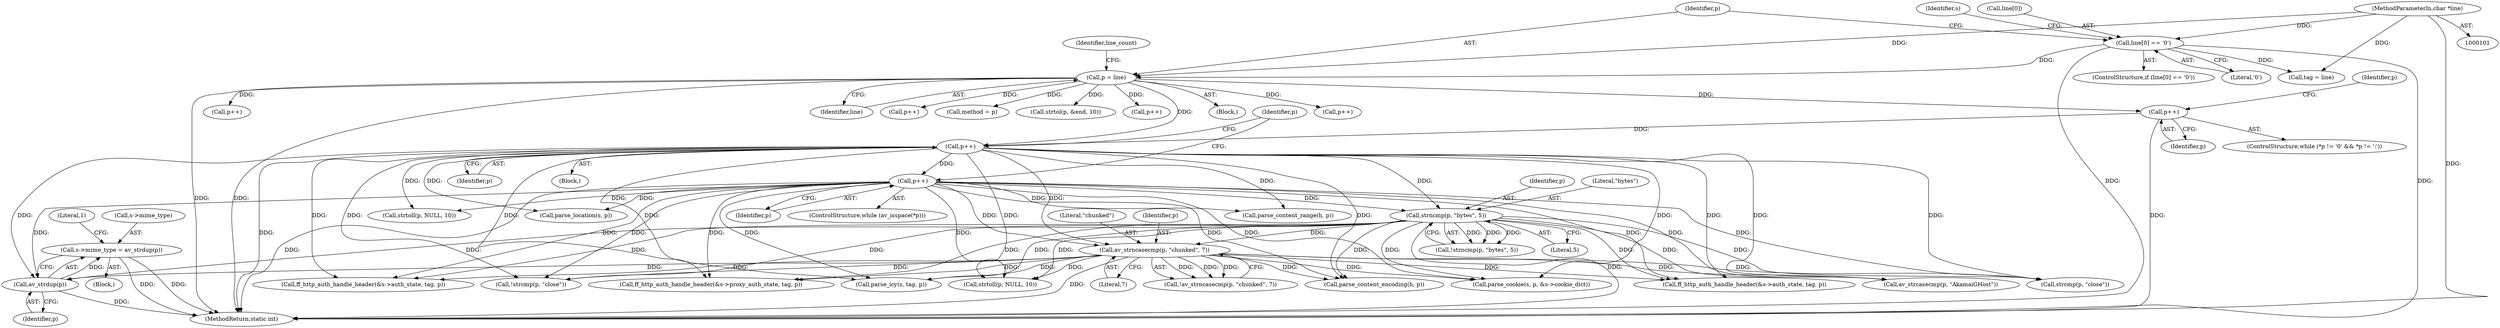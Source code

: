 digraph "0_FFmpeg_2a05c8f813de6f2278827734bf8102291e7484aa_7@API" {
"1000607" [label="(Call,s->mime_type = av_strdup(p))"];
"1000611" [label="(Call,av_strdup(p))"];
"1000397" [label="(Call,p++)"];
"1000381" [label="(Call,p++)"];
"1000145" [label="(Call,p = line)"];
"1000132" [label="(Call,line[0] == '\0')"];
"1000103" [label="(MethodParameterIn,char *line)"];
"1000403" [label="(Call,p++)"];
"1000466" [label="(Call,strncmp(p, \"bytes\", 5))"];
"1000490" [label="(Call,av_strncasecmp(p, \"chunked\", 7))"];
"1000106" [label="(Block,)"];
"1000140" [label="(Identifier,s)"];
"1000397" [label="(Call,p++)"];
"1000381" [label="(Call,p++)"];
"1000146" [label="(Identifier,p)"];
"1000394" [label="(Call,tag = line)"];
"1000465" [label="(Call,!strncmp(p, \"bytes\", 5))"];
"1000541" [label="(Call,ff_http_auth_handle_header(&s->proxy_auth_state, tag, p))"];
"1000686" [label="(MethodReturn,static int)"];
"1000169" [label="(Call,p++)"];
"1000403" [label="(Call,p++)"];
"1000685" [label="(Literal,1)"];
"1000513" [label="(Call,ff_http_auth_handle_header(&s->auth_state, tag, p))"];
"1000415" [label="(Call,parse_location(s, p))"];
"1000660" [label="(Call,parse_icy(s, tag, p))"];
"1000332" [label="(Call,p++)"];
"1000375" [label="(Identifier,p)"];
"1000493" [label="(Literal,7)"];
"1000147" [label="(Identifier,line)"];
"1000173" [label="(Call,p++)"];
"1000527" [label="(Call,ff_http_auth_handle_header(&s->auth_state, tag, p))"];
"1000398" [label="(Identifier,p)"];
"1000158" [label="(Call,method = p)"];
"1000489" [label="(Call,!av_strncasecmp(p, \"chunked\", 7))"];
"1000133" [label="(Call,line[0])"];
"1000466" [label="(Call,strncmp(p, \"bytes\", 5))"];
"1000344" [label="(Call,strtol(p, &end, 10))"];
"1000338" [label="(Call,p++)"];
"1000404" [label="(Identifier,p)"];
"1000103" [label="(MethodParameterIn,char *line)"];
"1000602" [label="(Block,)"];
"1000468" [label="(Literal,\"bytes\")"];
"1000491" [label="(Identifier,p)"];
"1000557" [label="(Call,strcmp(p, \"close\"))"];
"1000150" [label="(Identifier,line_count)"];
"1000131" [label="(ControlStructure,if (line[0] == '\0'))"];
"1000136" [label="(Literal,'\0')"];
"1000454" [label="(Call,parse_content_range(h, p))"];
"1000621" [label="(Call,parse_cookie(s, p, &s->cookie_dict))"];
"1000607" [label="(Call,s->mime_type = av_strdup(p))"];
"1000469" [label="(Literal,5)"];
"1000492" [label="(Literal,\"chunked\")"];
"1000490" [label="(Call,av_strncasecmp(p, \"chunked\", 7))"];
"1000644" [label="(Call,strtoll(p, NULL, 10))"];
"1000402" [label="(Identifier,p)"];
"1000612" [label="(Identifier,p)"];
"1000574" [label="(Call,av_strcasecmp(p, \"AkamaiGHost\"))"];
"1000371" [label="(ControlStructure,while (*p != '\0' && *p != ':'))"];
"1000556" [label="(Call,!strcmp(p, \"close\"))"];
"1000467" [label="(Identifier,p)"];
"1000370" [label="(Block,)"];
"1000382" [label="(Identifier,p)"];
"1000132" [label="(Call,line[0] == '\0')"];
"1000399" [label="(ControlStructure,while (av_isspace(*p)))"];
"1000608" [label="(Call,s->mime_type)"];
"1000611" [label="(Call,av_strdup(p))"];
"1000443" [label="(Call,strtoll(p, NULL, 10))"];
"1000678" [label="(Call,parse_content_encoding(h, p))"];
"1000145" [label="(Call,p = line)"];
"1000607" -> "1000602"  [label="AST: "];
"1000607" -> "1000611"  [label="CFG: "];
"1000608" -> "1000607"  [label="AST: "];
"1000611" -> "1000607"  [label="AST: "];
"1000685" -> "1000607"  [label="CFG: "];
"1000607" -> "1000686"  [label="DDG: "];
"1000607" -> "1000686"  [label="DDG: "];
"1000611" -> "1000607"  [label="DDG: "];
"1000611" -> "1000612"  [label="CFG: "];
"1000612" -> "1000611"  [label="AST: "];
"1000611" -> "1000686"  [label="DDG: "];
"1000397" -> "1000611"  [label="DDG: "];
"1000403" -> "1000611"  [label="DDG: "];
"1000466" -> "1000611"  [label="DDG: "];
"1000490" -> "1000611"  [label="DDG: "];
"1000397" -> "1000370"  [label="AST: "];
"1000397" -> "1000398"  [label="CFG: "];
"1000398" -> "1000397"  [label="AST: "];
"1000402" -> "1000397"  [label="CFG: "];
"1000397" -> "1000686"  [label="DDG: "];
"1000381" -> "1000397"  [label="DDG: "];
"1000145" -> "1000397"  [label="DDG: "];
"1000397" -> "1000403"  [label="DDG: "];
"1000397" -> "1000415"  [label="DDG: "];
"1000397" -> "1000443"  [label="DDG: "];
"1000397" -> "1000454"  [label="DDG: "];
"1000397" -> "1000466"  [label="DDG: "];
"1000397" -> "1000490"  [label="DDG: "];
"1000397" -> "1000513"  [label="DDG: "];
"1000397" -> "1000527"  [label="DDG: "];
"1000397" -> "1000541"  [label="DDG: "];
"1000397" -> "1000556"  [label="DDG: "];
"1000397" -> "1000557"  [label="DDG: "];
"1000397" -> "1000574"  [label="DDG: "];
"1000397" -> "1000621"  [label="DDG: "];
"1000397" -> "1000644"  [label="DDG: "];
"1000397" -> "1000660"  [label="DDG: "];
"1000397" -> "1000678"  [label="DDG: "];
"1000381" -> "1000371"  [label="AST: "];
"1000381" -> "1000382"  [label="CFG: "];
"1000382" -> "1000381"  [label="AST: "];
"1000375" -> "1000381"  [label="CFG: "];
"1000381" -> "1000686"  [label="DDG: "];
"1000145" -> "1000381"  [label="DDG: "];
"1000145" -> "1000106"  [label="AST: "];
"1000145" -> "1000147"  [label="CFG: "];
"1000146" -> "1000145"  [label="AST: "];
"1000147" -> "1000145"  [label="AST: "];
"1000150" -> "1000145"  [label="CFG: "];
"1000145" -> "1000686"  [label="DDG: "];
"1000145" -> "1000686"  [label="DDG: "];
"1000132" -> "1000145"  [label="DDG: "];
"1000103" -> "1000145"  [label="DDG: "];
"1000145" -> "1000158"  [label="DDG: "];
"1000145" -> "1000169"  [label="DDG: "];
"1000145" -> "1000173"  [label="DDG: "];
"1000145" -> "1000332"  [label="DDG: "];
"1000145" -> "1000338"  [label="DDG: "];
"1000145" -> "1000344"  [label="DDG: "];
"1000132" -> "1000131"  [label="AST: "];
"1000132" -> "1000136"  [label="CFG: "];
"1000133" -> "1000132"  [label="AST: "];
"1000136" -> "1000132"  [label="AST: "];
"1000140" -> "1000132"  [label="CFG: "];
"1000146" -> "1000132"  [label="CFG: "];
"1000132" -> "1000686"  [label="DDG: "];
"1000132" -> "1000686"  [label="DDG: "];
"1000103" -> "1000132"  [label="DDG: "];
"1000132" -> "1000394"  [label="DDG: "];
"1000103" -> "1000101"  [label="AST: "];
"1000103" -> "1000686"  [label="DDG: "];
"1000103" -> "1000394"  [label="DDG: "];
"1000403" -> "1000399"  [label="AST: "];
"1000403" -> "1000404"  [label="CFG: "];
"1000404" -> "1000403"  [label="AST: "];
"1000402" -> "1000403"  [label="CFG: "];
"1000403" -> "1000686"  [label="DDG: "];
"1000403" -> "1000415"  [label="DDG: "];
"1000403" -> "1000443"  [label="DDG: "];
"1000403" -> "1000454"  [label="DDG: "];
"1000403" -> "1000466"  [label="DDG: "];
"1000403" -> "1000490"  [label="DDG: "];
"1000403" -> "1000513"  [label="DDG: "];
"1000403" -> "1000527"  [label="DDG: "];
"1000403" -> "1000541"  [label="DDG: "];
"1000403" -> "1000556"  [label="DDG: "];
"1000403" -> "1000557"  [label="DDG: "];
"1000403" -> "1000574"  [label="DDG: "];
"1000403" -> "1000621"  [label="DDG: "];
"1000403" -> "1000644"  [label="DDG: "];
"1000403" -> "1000660"  [label="DDG: "];
"1000403" -> "1000678"  [label="DDG: "];
"1000466" -> "1000465"  [label="AST: "];
"1000466" -> "1000469"  [label="CFG: "];
"1000467" -> "1000466"  [label="AST: "];
"1000468" -> "1000466"  [label="AST: "];
"1000469" -> "1000466"  [label="AST: "];
"1000465" -> "1000466"  [label="CFG: "];
"1000466" -> "1000686"  [label="DDG: "];
"1000466" -> "1000465"  [label="DDG: "];
"1000466" -> "1000465"  [label="DDG: "];
"1000466" -> "1000465"  [label="DDG: "];
"1000466" -> "1000490"  [label="DDG: "];
"1000466" -> "1000513"  [label="DDG: "];
"1000466" -> "1000527"  [label="DDG: "];
"1000466" -> "1000541"  [label="DDG: "];
"1000466" -> "1000556"  [label="DDG: "];
"1000466" -> "1000557"  [label="DDG: "];
"1000466" -> "1000574"  [label="DDG: "];
"1000466" -> "1000621"  [label="DDG: "];
"1000466" -> "1000644"  [label="DDG: "];
"1000466" -> "1000660"  [label="DDG: "];
"1000466" -> "1000678"  [label="DDG: "];
"1000490" -> "1000489"  [label="AST: "];
"1000490" -> "1000493"  [label="CFG: "];
"1000491" -> "1000490"  [label="AST: "];
"1000492" -> "1000490"  [label="AST: "];
"1000493" -> "1000490"  [label="AST: "];
"1000489" -> "1000490"  [label="CFG: "];
"1000490" -> "1000686"  [label="DDG: "];
"1000490" -> "1000489"  [label="DDG: "];
"1000490" -> "1000489"  [label="DDG: "];
"1000490" -> "1000489"  [label="DDG: "];
"1000490" -> "1000513"  [label="DDG: "];
"1000490" -> "1000527"  [label="DDG: "];
"1000490" -> "1000541"  [label="DDG: "];
"1000490" -> "1000556"  [label="DDG: "];
"1000490" -> "1000557"  [label="DDG: "];
"1000490" -> "1000574"  [label="DDG: "];
"1000490" -> "1000621"  [label="DDG: "];
"1000490" -> "1000644"  [label="DDG: "];
"1000490" -> "1000660"  [label="DDG: "];
"1000490" -> "1000678"  [label="DDG: "];
}
